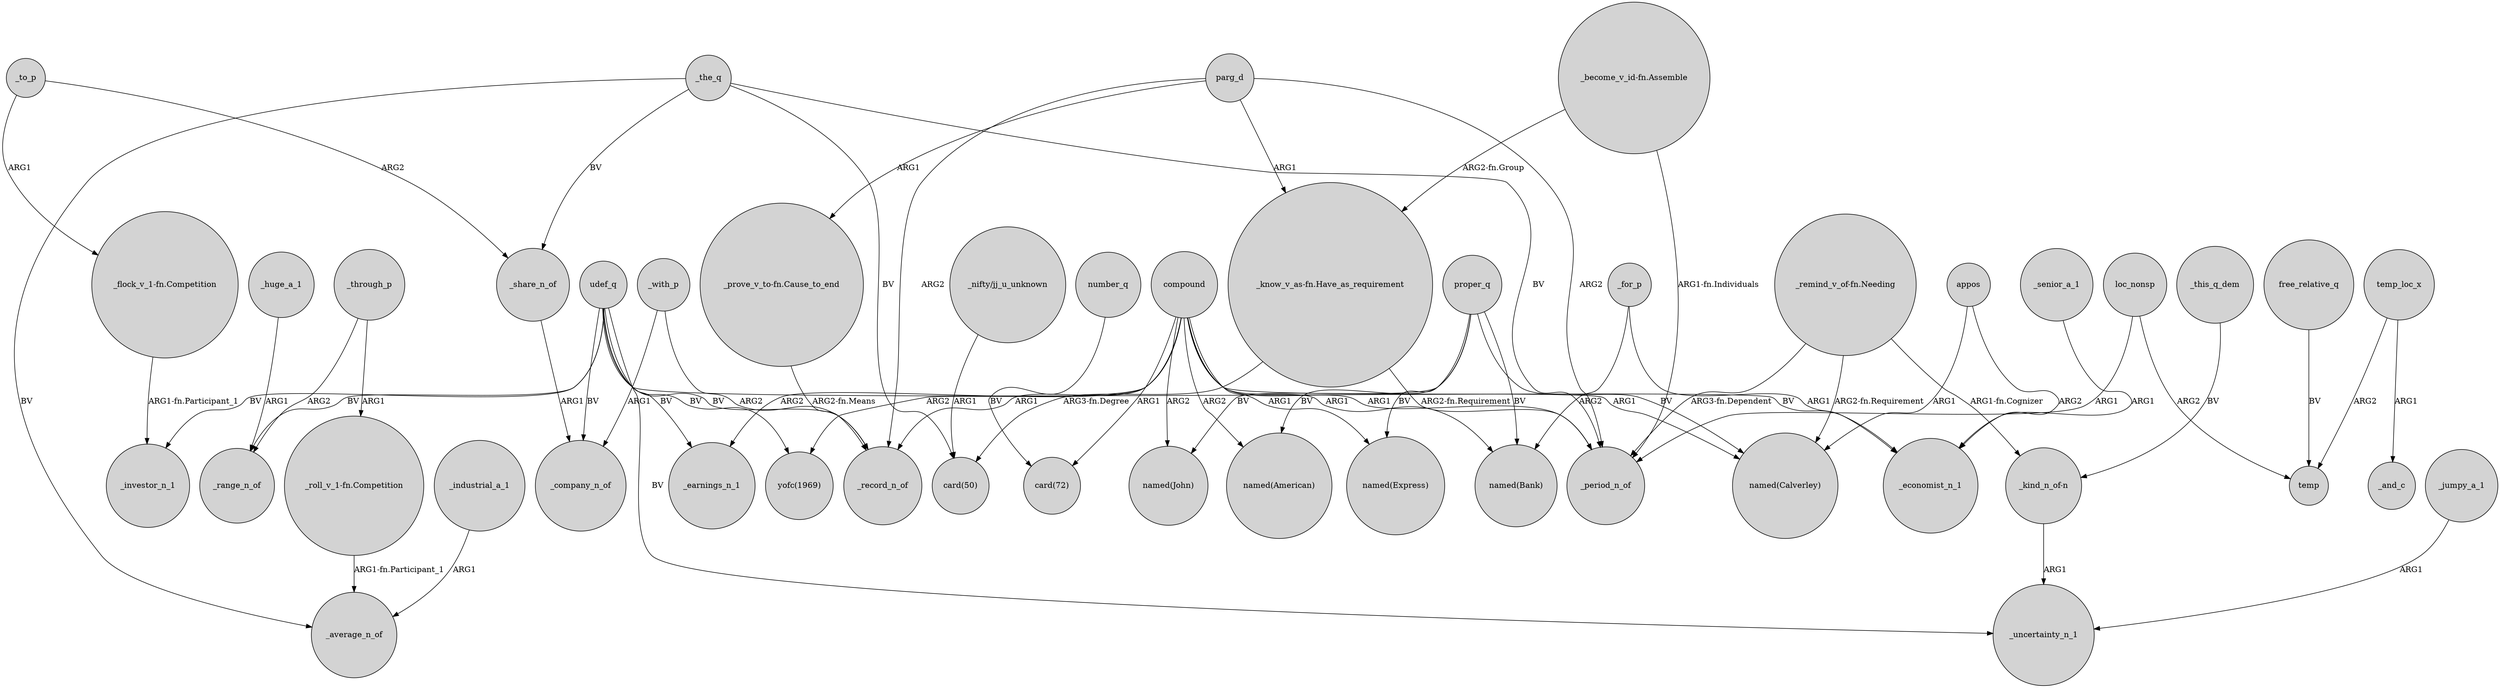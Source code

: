 digraph {
	node [shape=circle style=filled]
	_share_n_of -> _company_n_of [label=ARG1]
	"_know_v_as-fn.Have_as_requirement" -> "card(50)" [label="ARG3-fn.Degree"]
	"_flock_v_1-fn.Competition" -> _investor_n_1 [label="ARG1-fn.Participant_1"]
	compound -> "card(72)" [label=ARG1]
	udef_q -> _record_n_of [label=BV]
	_through_p -> _range_n_of [label=ARG2]
	"_prove_v_to-fn.Cause_to_end" -> _record_n_of [label="ARG2-fn.Means"]
	compound -> _record_n_of [label=ARG1]
	_the_q -> _average_n_of [label=BV]
	udef_q -> _uncertainty_n_1 [label=BV]
	"_know_v_as-fn.Have_as_requirement" -> _period_n_of [label="ARG2-fn.Requirement"]
	temp_loc_x -> temp [label=ARG2]
	_the_q -> _share_n_of [label=BV]
	_to_p -> _share_n_of [label=ARG2]
	proper_q -> "named(Express)" [label=BV]
	_with_p -> _record_n_of [label=ARG2]
	parg_d -> _record_n_of [label=ARG2]
	compound -> "named(Bank)" [label=ARG1]
	"_become_v_id-fn.Assemble" -> "_know_v_as-fn.Have_as_requirement" [label="ARG2-fn.Group"]
	"_nifty/jj_u_unknown" -> "card(50)" [label=ARG1]
	appos -> _economist_n_1 [label=ARG2]
	loc_nonsp -> temp [label=ARG2]
	udef_q -> "yofc(1969)" [label=BV]
	compound -> "named(Calverley)" [label=ARG1]
	compound -> _earnings_n_1 [label=ARG2]
	_with_p -> _company_n_of [label=ARG1]
	_jumpy_a_1 -> _uncertainty_n_1 [label=ARG1]
	_the_q -> "card(50)" [label=BV]
	compound -> "named(John)" [label=ARG2]
	udef_q -> _earnings_n_1 [label=BV]
	udef_q -> _range_n_of [label=BV]
	_this_q_dem -> "_kind_n_of-n" [label=BV]
	appos -> "named(Calverley)" [label=ARG1]
	compound -> "named(Express)" [label=ARG1]
	udef_q -> _company_n_of [label=BV]
	"_remind_v_of-fn.Needing" -> "named(Calverley)" [label="ARG2-fn.Requirement"]
	_through_p -> "_roll_v_1-fn.Competition" [label=ARG1]
	"_kind_n_of-n" -> _uncertainty_n_1 [label=ARG1]
	proper_q -> "named(Calverley)" [label=BV]
	compound -> "yofc(1969)" [label=ARG2]
	_senior_a_1 -> _economist_n_1 [label=ARG1]
	temp_loc_x -> _and_c [label=ARG1]
	"_roll_v_1-fn.Competition" -> _average_n_of [label="ARG1-fn.Participant_1"]
	"_remind_v_of-fn.Needing" -> "_kind_n_of-n" [label="ARG1-fn.Cognizer"]
	compound -> _period_n_of [label=ARG1]
	number_q -> "card(72)" [label=BV]
	free_relative_q -> temp [label=BV]
	"_remind_v_of-fn.Needing" -> _period_n_of [label="ARG3-fn.Dependent"]
	"_become_v_id-fn.Assemble" -> _period_n_of [label="ARG1-fn.Individuals"]
	parg_d -> "_know_v_as-fn.Have_as_requirement" [label=ARG1]
	compound -> "named(American)" [label=ARG2]
	parg_d -> _period_n_of [label=ARG2]
	_the_q -> _period_n_of [label=BV]
	_to_p -> "_flock_v_1-fn.Competition" [label=ARG1]
	loc_nonsp -> _period_n_of [label=ARG1]
	proper_q -> "named(American)" [label=BV]
	udef_q -> _investor_n_1 [label=BV]
	udef_q -> _economist_n_1 [label=BV]
	_for_p -> _economist_n_1 [label=ARG1]
	parg_d -> "_prove_v_to-fn.Cause_to_end" [label=ARG1]
	_for_p -> "named(Bank)" [label=ARG2]
	_industrial_a_1 -> _average_n_of [label=ARG1]
	_huge_a_1 -> _range_n_of [label=ARG1]
	proper_q -> "named(Bank)" [label=BV]
	proper_q -> "named(John)" [label=BV]
}
